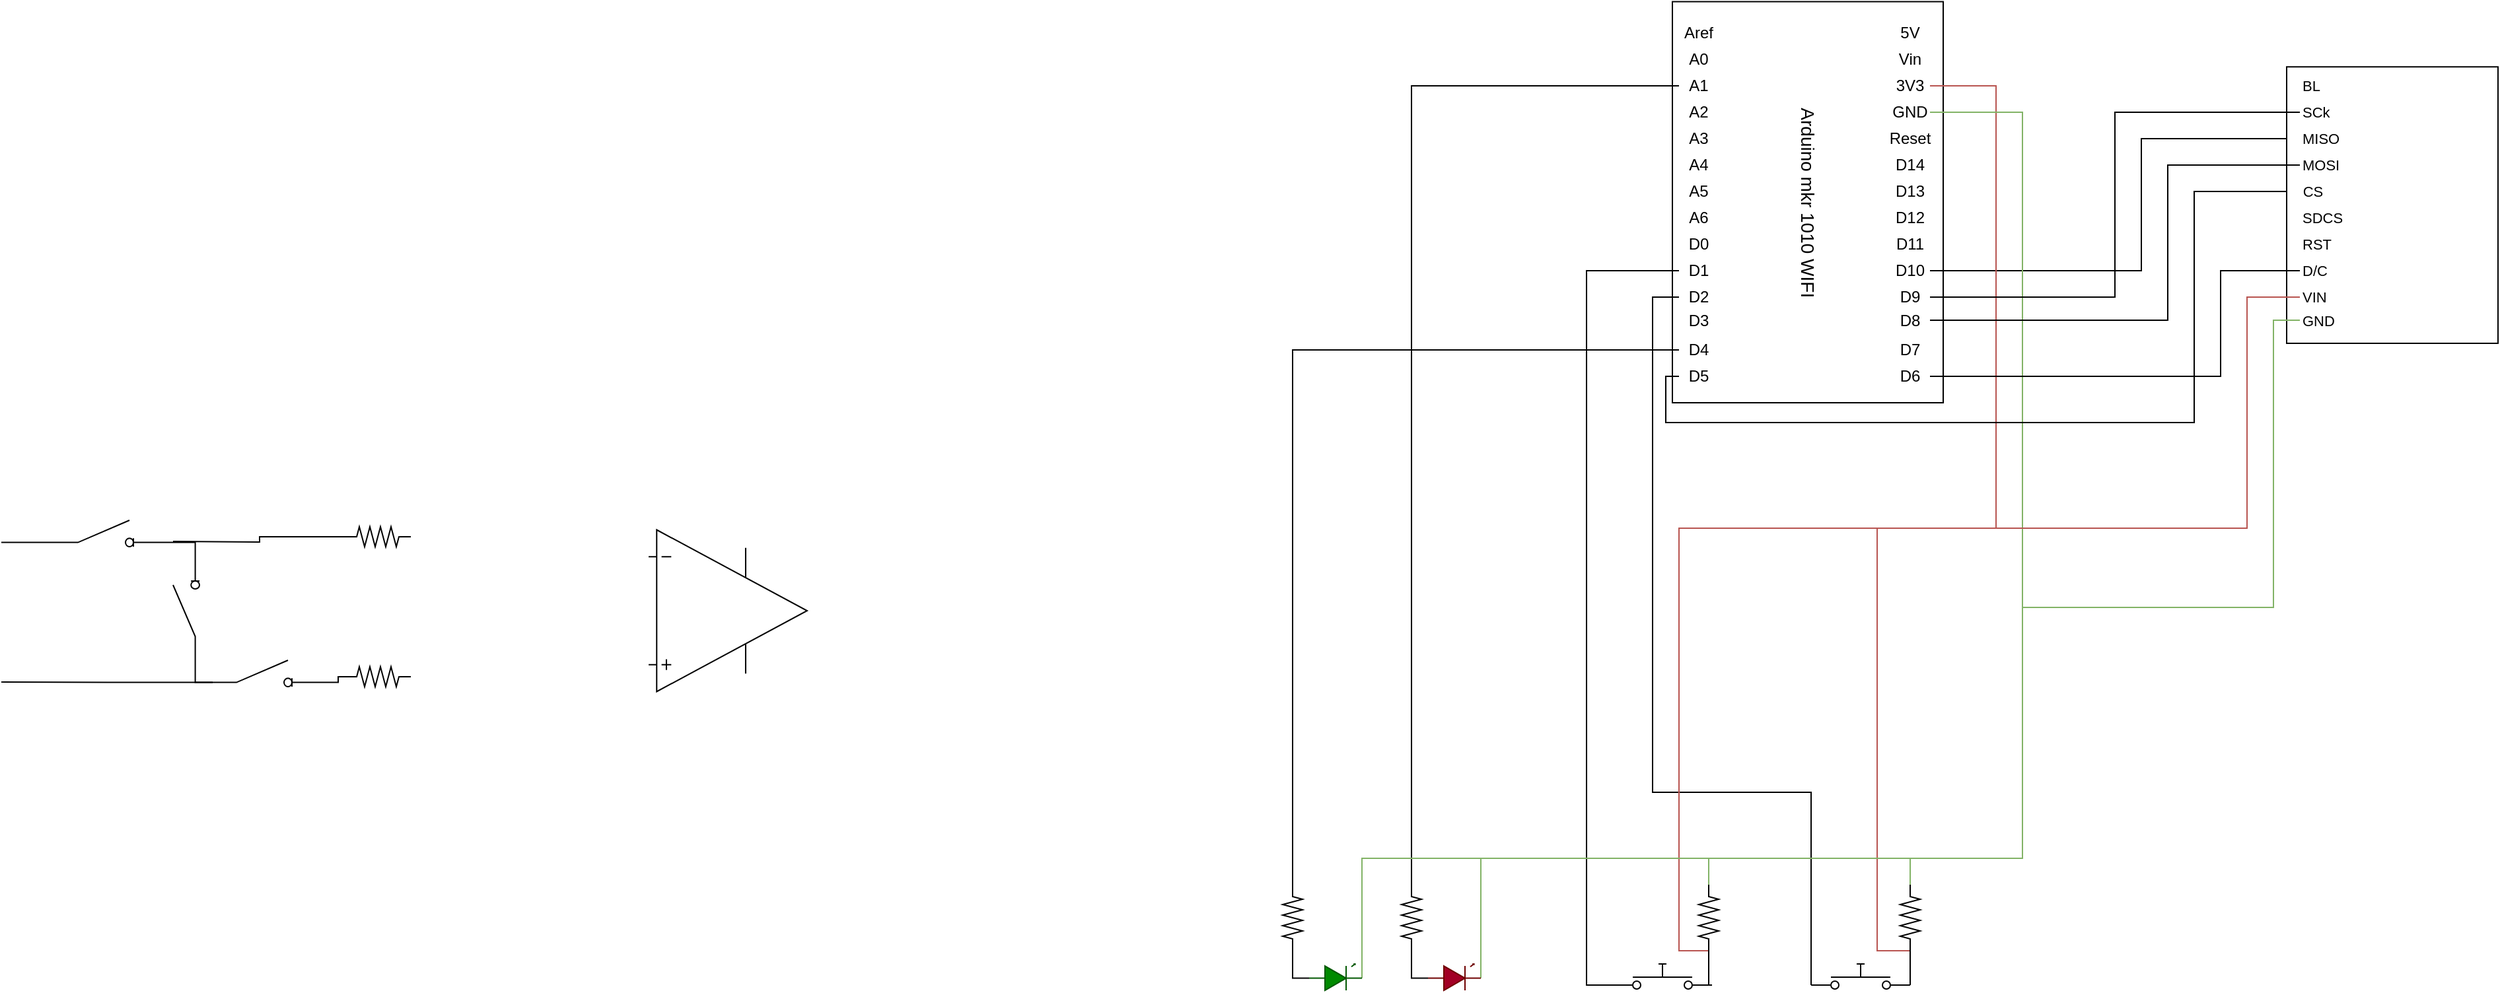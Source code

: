 <mxfile version="24.5.4" type="github">
  <diagram name="Página-1" id="5d95kLvl6dGAR32-FWxD">
    <mxGraphModel dx="2382" dy="574" grid="1" gridSize="10" guides="1" tooltips="1" connect="1" arrows="1" fold="1" page="1" pageScale="1" pageWidth="1169" pageHeight="827" math="0" shadow="0">
      <root>
        <mxCell id="0" />
        <mxCell id="1" parent="0" />
        <mxCell id="rR53AWfGrKb5a4v8AFu8-1" value="&lt;font style=&quot;font-size: 14px;&quot;&gt;Arduino mkr 1010 WIFI&lt;/font&gt;" style="rounded=0;whiteSpace=wrap;html=1;rotation=90;" parent="1" vertex="1">
          <mxGeometry x="425.63" y="70.63" width="303.75" height="205" as="geometry" />
        </mxCell>
        <mxCell id="rR53AWfGrKb5a4v8AFu8-4" value="Aref" style="text;html=1;align=center;verticalAlign=middle;whiteSpace=wrap;rounded=0;" parent="1" vertex="1">
          <mxGeometry x="480" y="40" width="30" height="10" as="geometry" />
        </mxCell>
        <mxCell id="rR53AWfGrKb5a4v8AFu8-6" value="A0" style="text;html=1;align=center;verticalAlign=middle;whiteSpace=wrap;rounded=0;" parent="1" vertex="1">
          <mxGeometry x="480" y="60" width="30" height="10" as="geometry" />
        </mxCell>
        <mxCell id="rR53AWfGrKb5a4v8AFu8-9" value="A1" style="text;html=1;align=center;verticalAlign=middle;whiteSpace=wrap;rounded=0;" parent="1" vertex="1">
          <mxGeometry x="480" y="80" width="30" height="10" as="geometry" />
        </mxCell>
        <mxCell id="rR53AWfGrKb5a4v8AFu8-10" value="A2" style="text;html=1;align=center;verticalAlign=middle;whiteSpace=wrap;rounded=0;" parent="1" vertex="1">
          <mxGeometry x="480" y="100" width="30" height="10" as="geometry" />
        </mxCell>
        <mxCell id="rR53AWfGrKb5a4v8AFu8-11" value="A3" style="text;html=1;align=center;verticalAlign=middle;whiteSpace=wrap;rounded=0;" parent="1" vertex="1">
          <mxGeometry x="480" y="120" width="30" height="10" as="geometry" />
        </mxCell>
        <mxCell id="rR53AWfGrKb5a4v8AFu8-12" value="A4" style="text;html=1;align=center;verticalAlign=middle;whiteSpace=wrap;rounded=0;" parent="1" vertex="1">
          <mxGeometry x="480" y="140" width="30" height="10" as="geometry" />
        </mxCell>
        <mxCell id="rR53AWfGrKb5a4v8AFu8-13" value="A5" style="text;html=1;align=center;verticalAlign=middle;whiteSpace=wrap;rounded=0;" parent="1" vertex="1">
          <mxGeometry x="480" y="160" width="30" height="10" as="geometry" />
        </mxCell>
        <mxCell id="rR53AWfGrKb5a4v8AFu8-14" value="A6" style="text;html=1;align=center;verticalAlign=middle;whiteSpace=wrap;rounded=0;" parent="1" vertex="1">
          <mxGeometry x="480" y="180" width="30" height="10" as="geometry" />
        </mxCell>
        <mxCell id="rR53AWfGrKb5a4v8AFu8-15" value="D0" style="text;html=1;align=center;verticalAlign=middle;whiteSpace=wrap;rounded=0;" parent="1" vertex="1">
          <mxGeometry x="480" y="200" width="30" height="10" as="geometry" />
        </mxCell>
        <mxCell id="rR53AWfGrKb5a4v8AFu8-16" value="D1" style="text;html=1;align=center;verticalAlign=middle;whiteSpace=wrap;rounded=0;" parent="1" vertex="1">
          <mxGeometry x="480" y="220" width="30" height="10" as="geometry" />
        </mxCell>
        <mxCell id="rR53AWfGrKb5a4v8AFu8-17" value="D4" style="text;html=1;align=center;verticalAlign=middle;whiteSpace=wrap;rounded=0;" parent="1" vertex="1">
          <mxGeometry x="480" y="280" width="30" height="10" as="geometry" />
        </mxCell>
        <mxCell id="_qbUHxkLgN3xC-jLI9oE-16" style="edgeStyle=orthogonalEdgeStyle;rounded=0;orthogonalLoop=1;jettySize=auto;html=1;exitX=0;exitY=0.5;exitDx=0;exitDy=0;entryX=0;entryY=0.8;entryDx=0;entryDy=0;strokeColor=default;align=center;verticalAlign=middle;fontFamily=Helvetica;fontSize=11;fontColor=default;labelBackgroundColor=default;endArrow=none;endFill=0;" edge="1" parent="1" source="rR53AWfGrKb5a4v8AFu8-16" target="_qbUHxkLgN3xC-jLI9oE-8">
          <mxGeometry relative="1" as="geometry" />
        </mxCell>
        <mxCell id="rR53AWfGrKb5a4v8AFu8-18" value="D2" style="text;html=1;align=center;verticalAlign=middle;whiteSpace=wrap;rounded=0;" parent="1" vertex="1">
          <mxGeometry x="480" y="240" width="30" height="10" as="geometry" />
        </mxCell>
        <mxCell id="rR53AWfGrKb5a4v8AFu8-19" value="D3" style="text;html=1;align=center;verticalAlign=middle;whiteSpace=wrap;rounded=0;" parent="1" vertex="1">
          <mxGeometry x="480" y="257.5" width="30" height="10" as="geometry" />
        </mxCell>
        <mxCell id="rR53AWfGrKb5a4v8AFu8-22" value="D5" style="text;html=1;align=center;verticalAlign=middle;whiteSpace=wrap;rounded=0;" parent="1" vertex="1">
          <mxGeometry x="480" y="300" width="30" height="10" as="geometry" />
        </mxCell>
        <mxCell id="rR53AWfGrKb5a4v8AFu8-23" value="5V" style="text;html=1;align=center;verticalAlign=middle;whiteSpace=wrap;rounded=0;" parent="1" vertex="1">
          <mxGeometry x="640" y="40" width="30" height="10" as="geometry" />
        </mxCell>
        <mxCell id="rR53AWfGrKb5a4v8AFu8-24" value="Vin" style="text;html=1;align=center;verticalAlign=middle;whiteSpace=wrap;rounded=0;" parent="1" vertex="1">
          <mxGeometry x="640" y="60" width="30" height="10" as="geometry" />
        </mxCell>
        <mxCell id="_qbUHxkLgN3xC-jLI9oE-14" style="edgeStyle=orthogonalEdgeStyle;rounded=0;orthogonalLoop=1;jettySize=auto;html=1;exitX=1;exitY=0.5;exitDx=0;exitDy=0;strokeColor=#b85450;align=center;verticalAlign=middle;fontFamily=Helvetica;fontSize=11;fontColor=default;labelBackgroundColor=default;endArrow=none;endFill=0;fillColor=#f8cecc;" edge="1" parent="1" source="rR53AWfGrKb5a4v8AFu8-25">
          <mxGeometry relative="1" as="geometry">
            <mxPoint x="720" y="120" as="targetPoint" />
            <Array as="points">
              <mxPoint x="720" y="85" />
            </Array>
          </mxGeometry>
        </mxCell>
        <mxCell id="rR53AWfGrKb5a4v8AFu8-25" value="3V3" style="text;html=1;align=center;verticalAlign=middle;whiteSpace=wrap;rounded=0;" parent="1" vertex="1">
          <mxGeometry x="640" y="80" width="30" height="10" as="geometry" />
        </mxCell>
        <mxCell id="rR53AWfGrKb5a4v8AFu8-26" value="GND" style="text;html=1;align=center;verticalAlign=middle;whiteSpace=wrap;rounded=0;" parent="1" vertex="1">
          <mxGeometry x="640" y="100" width="30" height="10" as="geometry" />
        </mxCell>
        <mxCell id="rR53AWfGrKb5a4v8AFu8-27" value="Reset" style="text;html=1;align=center;verticalAlign=middle;whiteSpace=wrap;rounded=0;" parent="1" vertex="1">
          <mxGeometry x="640" y="120" width="30" height="10" as="geometry" />
        </mxCell>
        <mxCell id="rR53AWfGrKb5a4v8AFu8-28" value="D14" style="text;html=1;align=center;verticalAlign=middle;whiteSpace=wrap;rounded=0;" parent="1" vertex="1">
          <mxGeometry x="640" y="140" width="30" height="10" as="geometry" />
        </mxCell>
        <mxCell id="rR53AWfGrKb5a4v8AFu8-29" value="D13" style="text;html=1;align=center;verticalAlign=middle;whiteSpace=wrap;rounded=0;" parent="1" vertex="1">
          <mxGeometry x="640" y="160" width="30" height="10" as="geometry" />
        </mxCell>
        <mxCell id="rR53AWfGrKb5a4v8AFu8-30" value="D12" style="text;html=1;align=center;verticalAlign=middle;whiteSpace=wrap;rounded=0;" parent="1" vertex="1">
          <mxGeometry x="640" y="180" width="30" height="10" as="geometry" />
        </mxCell>
        <mxCell id="rR53AWfGrKb5a4v8AFu8-31" value="D11" style="text;html=1;align=center;verticalAlign=middle;whiteSpace=wrap;rounded=0;" parent="1" vertex="1">
          <mxGeometry x="640" y="200" width="30" height="10" as="geometry" />
        </mxCell>
        <mxCell id="_qbUHxkLgN3xC-jLI9oE-62" style="edgeStyle=orthogonalEdgeStyle;rounded=0;orthogonalLoop=1;jettySize=auto;html=1;exitX=1;exitY=0.5;exitDx=0;exitDy=0;entryX=0;entryY=0.5;entryDx=0;entryDy=0;strokeColor=default;align=center;verticalAlign=middle;fontFamily=Helvetica;fontSize=11;fontColor=default;labelBackgroundColor=default;endArrow=none;endFill=0;" edge="1" parent="1" source="rR53AWfGrKb5a4v8AFu8-32" target="_qbUHxkLgN3xC-jLI9oE-49">
          <mxGeometry relative="1" as="geometry">
            <Array as="points">
              <mxPoint x="830" y="225" />
              <mxPoint x="830" y="125" />
            </Array>
          </mxGeometry>
        </mxCell>
        <mxCell id="rR53AWfGrKb5a4v8AFu8-32" value="D10" style="text;html=1;align=center;verticalAlign=middle;whiteSpace=wrap;rounded=0;" parent="1" vertex="1">
          <mxGeometry x="640" y="220" width="30" height="10" as="geometry" />
        </mxCell>
        <mxCell id="rR53AWfGrKb5a4v8AFu8-34" value="D9" style="text;html=1;align=center;verticalAlign=middle;whiteSpace=wrap;rounded=0;" parent="1" vertex="1">
          <mxGeometry x="640" y="240" width="30" height="10" as="geometry" />
        </mxCell>
        <mxCell id="rR53AWfGrKb5a4v8AFu8-35" value="D6" style="text;html=1;align=center;verticalAlign=middle;whiteSpace=wrap;rounded=0;" parent="1" vertex="1">
          <mxGeometry x="640" y="300" width="30" height="10" as="geometry" />
        </mxCell>
        <mxCell id="rR53AWfGrKb5a4v8AFu8-36" value="D7" style="text;html=1;align=center;verticalAlign=middle;whiteSpace=wrap;rounded=0;" parent="1" vertex="1">
          <mxGeometry x="640" y="280" width="30" height="10" as="geometry" />
        </mxCell>
        <mxCell id="rR53AWfGrKb5a4v8AFu8-37" value="D8" style="text;html=1;align=center;verticalAlign=middle;whiteSpace=wrap;rounded=0;" parent="1" vertex="1">
          <mxGeometry x="640" y="257.5" width="30" height="10" as="geometry" />
        </mxCell>
        <mxCell id="_qbUHxkLgN3xC-jLI9oE-17" style="edgeStyle=orthogonalEdgeStyle;rounded=0;orthogonalLoop=1;jettySize=auto;html=1;exitX=0;exitY=0.8;exitDx=0;exitDy=0;entryX=0;entryY=0.5;entryDx=0;entryDy=0;strokeColor=default;align=center;verticalAlign=middle;fontFamily=Helvetica;fontSize=11;fontColor=default;labelBackgroundColor=default;endArrow=none;endFill=0;" edge="1" parent="1" source="_qbUHxkLgN3xC-jLI9oE-2" target="rR53AWfGrKb5a4v8AFu8-18">
          <mxGeometry relative="1" as="geometry">
            <Array as="points">
              <mxPoint x="580" y="620" />
              <mxPoint x="460" y="620" />
              <mxPoint x="460" y="245" />
            </Array>
          </mxGeometry>
        </mxCell>
        <mxCell id="_qbUHxkLgN3xC-jLI9oE-2" value="" style="html=1;shape=mxgraph.electrical.electro-mechanical.pushbutton;aspect=fixed;elSwitchState=off;" vertex="1" parent="1">
          <mxGeometry x="580" y="750" width="75" height="20" as="geometry" />
        </mxCell>
        <mxCell id="_qbUHxkLgN3xC-jLI9oE-12" style="edgeStyle=orthogonalEdgeStyle;rounded=0;orthogonalLoop=1;jettySize=auto;html=1;exitX=0;exitY=0.5;exitDx=0;exitDy=0;exitPerimeter=0;strokeColor=#82b366;align=center;verticalAlign=middle;fontFamily=Helvetica;fontSize=11;fontColor=default;labelBackgroundColor=default;endArrow=none;endFill=0;fillColor=#d5e8d4;" edge="1" parent="1" source="_qbUHxkLgN3xC-jLI9oE-3">
          <mxGeometry relative="1" as="geometry">
            <mxPoint x="655" y="670" as="targetPoint" />
          </mxGeometry>
        </mxCell>
        <mxCell id="_qbUHxkLgN3xC-jLI9oE-15" style="edgeStyle=orthogonalEdgeStyle;rounded=0;orthogonalLoop=1;jettySize=auto;html=1;exitX=1;exitY=0.5;exitDx=0;exitDy=0;exitPerimeter=0;strokeColor=#b85450;align=center;verticalAlign=middle;fontFamily=Helvetica;fontSize=11;fontColor=default;labelBackgroundColor=default;endArrow=none;endFill=0;fillColor=#f8cecc;" edge="1" parent="1" source="_qbUHxkLgN3xC-jLI9oE-3">
          <mxGeometry relative="1" as="geometry">
            <mxPoint x="620" y="420" as="targetPoint" />
            <Array as="points">
              <mxPoint x="630" y="740" />
              <mxPoint x="630" y="420" />
            </Array>
          </mxGeometry>
        </mxCell>
        <mxCell id="_qbUHxkLgN3xC-jLI9oE-3" value="" style="pointerEvents=1;verticalLabelPosition=bottom;shadow=0;dashed=0;align=center;html=1;verticalAlign=top;shape=mxgraph.electrical.resistors.resistor_2;direction=south;" vertex="1" parent="1">
          <mxGeometry x="647.5" y="690" width="15" height="50" as="geometry" />
        </mxCell>
        <mxCell id="_qbUHxkLgN3xC-jLI9oE-4" style="edgeStyle=orthogonalEdgeStyle;rounded=0;orthogonalLoop=1;jettySize=auto;html=1;exitX=1;exitY=0.8;exitDx=0;exitDy=0;entryX=1;entryY=0.5;entryDx=0;entryDy=0;entryPerimeter=0;endArrow=none;endFill=0;" edge="1" parent="1" source="_qbUHxkLgN3xC-jLI9oE-2" target="_qbUHxkLgN3xC-jLI9oE-3">
          <mxGeometry relative="1" as="geometry" />
        </mxCell>
        <mxCell id="_qbUHxkLgN3xC-jLI9oE-5" style="edgeStyle=orthogonalEdgeStyle;rounded=0;orthogonalLoop=1;jettySize=auto;html=1;exitX=1;exitY=0.5;exitDx=0;exitDy=0;strokeColor=#82b366;align=center;verticalAlign=middle;fontFamily=Helvetica;fontSize=11;fontColor=default;labelBackgroundColor=default;endArrow=none;endFill=0;fillColor=#d5e8d4;entryX=0;entryY=0.5;entryDx=0;entryDy=0;entryPerimeter=0;" edge="1" parent="1" source="rR53AWfGrKb5a4v8AFu8-26" target="_qbUHxkLgN3xC-jLI9oE-9">
          <mxGeometry relative="1" as="geometry">
            <mxPoint x="655" y="700" as="targetPoint" />
            <Array as="points">
              <mxPoint x="740" y="105" />
              <mxPoint x="740" y="670" />
              <mxPoint x="503" y="670" />
            </Array>
          </mxGeometry>
        </mxCell>
        <mxCell id="_qbUHxkLgN3xC-jLI9oE-8" value="" style="html=1;shape=mxgraph.electrical.electro-mechanical.pushbutton;aspect=fixed;elSwitchState=off;" vertex="1" parent="1">
          <mxGeometry x="430" y="750" width="75" height="20" as="geometry" />
        </mxCell>
        <mxCell id="_qbUHxkLgN3xC-jLI9oE-13" style="edgeStyle=orthogonalEdgeStyle;rounded=0;orthogonalLoop=1;jettySize=auto;html=1;exitX=1;exitY=0.5;exitDx=0;exitDy=0;exitPerimeter=0;strokeColor=#b85450;align=center;verticalAlign=middle;fontFamily=Helvetica;fontSize=11;fontColor=default;labelBackgroundColor=default;endArrow=none;endFill=0;fillColor=#f8cecc;" edge="1" parent="1" source="_qbUHxkLgN3xC-jLI9oE-9">
          <mxGeometry relative="1" as="geometry">
            <mxPoint x="720" y="120" as="targetPoint" />
            <Array as="points">
              <mxPoint x="480" y="740" />
              <mxPoint x="480" y="420" />
              <mxPoint x="720" y="420" />
            </Array>
          </mxGeometry>
        </mxCell>
        <mxCell id="_qbUHxkLgN3xC-jLI9oE-9" value="" style="pointerEvents=1;verticalLabelPosition=bottom;shadow=0;dashed=0;align=center;html=1;verticalAlign=top;shape=mxgraph.electrical.resistors.resistor_2;direction=south;" vertex="1" parent="1">
          <mxGeometry x="495" y="690" width="15" height="50" as="geometry" />
        </mxCell>
        <mxCell id="_qbUHxkLgN3xC-jLI9oE-10" style="edgeStyle=orthogonalEdgeStyle;rounded=0;orthogonalLoop=1;jettySize=auto;html=1;exitX=1;exitY=0.8;exitDx=0;exitDy=0;entryX=1;entryY=0.5;entryDx=0;entryDy=0;entryPerimeter=0;endArrow=none;endFill=0;" edge="1" parent="1" source="_qbUHxkLgN3xC-jLI9oE-8" target="_qbUHxkLgN3xC-jLI9oE-9">
          <mxGeometry relative="1" as="geometry" />
        </mxCell>
        <mxCell id="_qbUHxkLgN3xC-jLI9oE-21" style="edgeStyle=orthogonalEdgeStyle;rounded=0;orthogonalLoop=1;jettySize=auto;html=1;exitX=1;exitY=0.54;exitDx=0;exitDy=0;exitPerimeter=0;strokeColor=#82b366;align=center;verticalAlign=middle;fontFamily=Helvetica;fontSize=11;fontColor=default;labelBackgroundColor=default;endArrow=none;endFill=0;fillColor=#d5e8d4;" edge="1" parent="1" source="_qbUHxkLgN3xC-jLI9oE-18">
          <mxGeometry relative="1" as="geometry">
            <mxPoint x="510" y="670" as="targetPoint" />
            <Array as="points">
              <mxPoint x="330" y="670" />
            </Array>
          </mxGeometry>
        </mxCell>
        <mxCell id="_qbUHxkLgN3xC-jLI9oE-18" value="" style="verticalLabelPosition=bottom;shadow=0;dashed=0;align=center;html=1;verticalAlign=top;shape=mxgraph.electrical.opto_electronics.led_1;pointerEvents=1;fontFamily=Helvetica;fontSize=11;fontColor=#ffffff;labelBackgroundColor=default;fillColor=#a20025;strokeColor=#6F0000;" vertex="1" parent="1">
          <mxGeometry x="290" y="750" width="40" height="20" as="geometry" />
        </mxCell>
        <mxCell id="_qbUHxkLgN3xC-jLI9oE-19" value="" style="pointerEvents=1;verticalLabelPosition=bottom;shadow=0;dashed=0;align=center;html=1;verticalAlign=top;shape=mxgraph.electrical.resistors.resistor_2;direction=south;" vertex="1" parent="1">
          <mxGeometry x="270" y="690" width="15" height="50" as="geometry" />
        </mxCell>
        <mxCell id="_qbUHxkLgN3xC-jLI9oE-20" style="edgeStyle=orthogonalEdgeStyle;rounded=0;orthogonalLoop=1;jettySize=auto;html=1;exitX=0;exitY=0.54;exitDx=0;exitDy=0;exitPerimeter=0;entryX=1;entryY=0.5;entryDx=0;entryDy=0;entryPerimeter=0;strokeColor=default;align=center;verticalAlign=middle;fontFamily=Helvetica;fontSize=11;fontColor=default;labelBackgroundColor=default;endArrow=none;endFill=0;" edge="1" parent="1" source="_qbUHxkLgN3xC-jLI9oE-18" target="_qbUHxkLgN3xC-jLI9oE-19">
          <mxGeometry relative="1" as="geometry" />
        </mxCell>
        <mxCell id="_qbUHxkLgN3xC-jLI9oE-22" style="edgeStyle=orthogonalEdgeStyle;rounded=0;orthogonalLoop=1;jettySize=auto;html=1;exitX=0;exitY=0.5;exitDx=0;exitDy=0;entryX=0;entryY=0.5;entryDx=0;entryDy=0;entryPerimeter=0;strokeColor=default;align=center;verticalAlign=middle;fontFamily=Helvetica;fontSize=11;fontColor=default;labelBackgroundColor=default;endArrow=none;endFill=0;" edge="1" parent="1" source="rR53AWfGrKb5a4v8AFu8-9" target="_qbUHxkLgN3xC-jLI9oE-19">
          <mxGeometry relative="1" as="geometry" />
        </mxCell>
        <mxCell id="_qbUHxkLgN3xC-jLI9oE-26" style="edgeStyle=orthogonalEdgeStyle;rounded=0;orthogonalLoop=1;jettySize=auto;html=1;exitX=1;exitY=0.54;exitDx=0;exitDy=0;exitPerimeter=0;strokeColor=#82b366;align=center;verticalAlign=middle;fontFamily=Helvetica;fontSize=11;fontColor=default;labelBackgroundColor=default;endArrow=none;endFill=0;fillColor=#d5e8d4;" edge="1" parent="1" source="_qbUHxkLgN3xC-jLI9oE-23">
          <mxGeometry relative="1" as="geometry">
            <mxPoint x="330" y="670" as="targetPoint" />
            <Array as="points">
              <mxPoint x="240" y="670" />
            </Array>
          </mxGeometry>
        </mxCell>
        <mxCell id="_qbUHxkLgN3xC-jLI9oE-23" value="" style="verticalLabelPosition=bottom;shadow=0;dashed=0;align=center;html=1;verticalAlign=top;shape=mxgraph.electrical.opto_electronics.led_1;pointerEvents=1;fontFamily=Helvetica;fontSize=11;fontColor=#ffffff;labelBackgroundColor=default;fillColor=#008a00;strokeColor=#005700;" vertex="1" parent="1">
          <mxGeometry x="200" y="750" width="40" height="20" as="geometry" />
        </mxCell>
        <mxCell id="_qbUHxkLgN3xC-jLI9oE-27" style="edgeStyle=orthogonalEdgeStyle;rounded=0;orthogonalLoop=1;jettySize=auto;html=1;exitX=0;exitY=0.5;exitDx=0;exitDy=0;exitPerimeter=0;entryX=0;entryY=0.5;entryDx=0;entryDy=0;strokeColor=default;align=center;verticalAlign=middle;fontFamily=Helvetica;fontSize=11;fontColor=default;labelBackgroundColor=default;endArrow=none;endFill=0;" edge="1" parent="1" source="_qbUHxkLgN3xC-jLI9oE-24" target="rR53AWfGrKb5a4v8AFu8-17">
          <mxGeometry relative="1" as="geometry">
            <Array as="points">
              <mxPoint x="187" y="285" />
            </Array>
          </mxGeometry>
        </mxCell>
        <mxCell id="_qbUHxkLgN3xC-jLI9oE-24" value="" style="pointerEvents=1;verticalLabelPosition=bottom;shadow=0;dashed=0;align=center;html=1;verticalAlign=top;shape=mxgraph.electrical.resistors.resistor_2;direction=south;" vertex="1" parent="1">
          <mxGeometry x="180" y="690" width="15" height="50" as="geometry" />
        </mxCell>
        <mxCell id="_qbUHxkLgN3xC-jLI9oE-25" style="edgeStyle=orthogonalEdgeStyle;rounded=0;orthogonalLoop=1;jettySize=auto;html=1;exitX=0;exitY=0.54;exitDx=0;exitDy=0;exitPerimeter=0;entryX=1;entryY=0.5;entryDx=0;entryDy=0;entryPerimeter=0;strokeColor=default;align=center;verticalAlign=middle;fontFamily=Helvetica;fontSize=11;fontColor=default;labelBackgroundColor=default;endArrow=none;endFill=0;" edge="1" parent="1" source="_qbUHxkLgN3xC-jLI9oE-23" target="_qbUHxkLgN3xC-jLI9oE-24">
          <mxGeometry relative="1" as="geometry" />
        </mxCell>
        <mxCell id="_qbUHxkLgN3xC-jLI9oE-28" value="" style="rounded=0;whiteSpace=wrap;html=1;fontFamily=Helvetica;fontSize=11;fontColor=default;labelBackgroundColor=default;align=left;" vertex="1" parent="1">
          <mxGeometry x="940" y="70.63" width="160" height="209.37" as="geometry" />
        </mxCell>
        <mxCell id="_qbUHxkLgN3xC-jLI9oE-29" value="BL" style="text;html=1;align=left;verticalAlign=middle;whiteSpace=wrap;rounded=0;fontFamily=Helvetica;fontSize=11;fontColor=default;labelBackgroundColor=default;" vertex="1" parent="1">
          <mxGeometry x="950" y="80" width="40" height="10" as="geometry" />
        </mxCell>
        <mxCell id="_qbUHxkLgN3xC-jLI9oE-65" style="edgeStyle=orthogonalEdgeStyle;rounded=0;orthogonalLoop=1;jettySize=auto;html=1;exitX=0;exitY=0.5;exitDx=0;exitDy=0;entryX=1;entryY=0.5;entryDx=0;entryDy=0;strokeColor=default;align=center;verticalAlign=middle;fontFamily=Helvetica;fontSize=11;fontColor=default;labelBackgroundColor=default;endArrow=none;endFill=0;" edge="1" parent="1" source="_qbUHxkLgN3xC-jLI9oE-45" target="rR53AWfGrKb5a4v8AFu8-35">
          <mxGeometry relative="1" as="geometry">
            <Array as="points">
              <mxPoint x="890" y="225" />
              <mxPoint x="890" y="305" />
            </Array>
          </mxGeometry>
        </mxCell>
        <mxCell id="_qbUHxkLgN3xC-jLI9oE-45" value="D/C" style="text;html=1;align=left;verticalAlign=middle;whiteSpace=wrap;rounded=0;fontFamily=Helvetica;fontSize=11;fontColor=default;labelBackgroundColor=default;" vertex="1" parent="1">
          <mxGeometry x="950" y="220" width="40" height="10" as="geometry" />
        </mxCell>
        <mxCell id="_qbUHxkLgN3xC-jLI9oE-64" style="edgeStyle=orthogonalEdgeStyle;rounded=0;orthogonalLoop=1;jettySize=auto;html=1;exitX=0;exitY=0.5;exitDx=0;exitDy=0;entryX=0;entryY=0.5;entryDx=0;entryDy=0;strokeColor=default;align=center;verticalAlign=middle;fontFamily=Helvetica;fontSize=11;fontColor=default;labelBackgroundColor=default;endArrow=none;endFill=0;" edge="1" parent="1" source="_qbUHxkLgN3xC-jLI9oE-46" target="rR53AWfGrKb5a4v8AFu8-22">
          <mxGeometry relative="1" as="geometry">
            <Array as="points">
              <mxPoint x="870" y="165" />
              <mxPoint x="870" y="340" />
              <mxPoint x="470" y="340" />
              <mxPoint x="470" y="305" />
            </Array>
          </mxGeometry>
        </mxCell>
        <mxCell id="_qbUHxkLgN3xC-jLI9oE-46" value="CS" style="text;html=1;align=center;verticalAlign=middle;whiteSpace=wrap;rounded=0;fontFamily=Helvetica;fontSize=11;fontColor=default;labelBackgroundColor=default;" vertex="1" parent="1">
          <mxGeometry x="940" y="160" width="40" height="10" as="geometry" />
        </mxCell>
        <mxCell id="_qbUHxkLgN3xC-jLI9oE-61" style="edgeStyle=orthogonalEdgeStyle;rounded=0;orthogonalLoop=1;jettySize=auto;html=1;exitX=0;exitY=0.5;exitDx=0;exitDy=0;entryX=1;entryY=0.5;entryDx=0;entryDy=0;strokeColor=default;align=center;verticalAlign=middle;fontFamily=Helvetica;fontSize=11;fontColor=default;labelBackgroundColor=default;endArrow=none;endFill=0;" edge="1" parent="1" source="_qbUHxkLgN3xC-jLI9oE-47" target="rR53AWfGrKb5a4v8AFu8-34">
          <mxGeometry relative="1" as="geometry" />
        </mxCell>
        <mxCell id="_qbUHxkLgN3xC-jLI9oE-47" value="SCk" style="text;html=1;align=left;verticalAlign=middle;whiteSpace=wrap;rounded=0;fontFamily=Helvetica;fontSize=11;fontColor=default;labelBackgroundColor=default;" vertex="1" parent="1">
          <mxGeometry x="950" y="100" width="40" height="10" as="geometry" />
        </mxCell>
        <mxCell id="_qbUHxkLgN3xC-jLI9oE-66" style="edgeStyle=orthogonalEdgeStyle;rounded=0;orthogonalLoop=1;jettySize=auto;html=1;exitX=0;exitY=0.5;exitDx=0;exitDy=0;strokeColor=#b85450;align=center;verticalAlign=middle;fontFamily=Helvetica;fontSize=11;fontColor=default;labelBackgroundColor=default;endArrow=none;endFill=0;fillColor=#f8cecc;" edge="1" parent="1" source="_qbUHxkLgN3xC-jLI9oE-48">
          <mxGeometry relative="1" as="geometry">
            <mxPoint x="720" y="420" as="targetPoint" />
            <Array as="points">
              <mxPoint x="910" y="245" />
              <mxPoint x="910" y="420" />
            </Array>
          </mxGeometry>
        </mxCell>
        <mxCell id="_qbUHxkLgN3xC-jLI9oE-48" value="VIN" style="text;html=1;align=left;verticalAlign=middle;whiteSpace=wrap;rounded=0;fontFamily=Helvetica;fontSize=11;fontColor=default;labelBackgroundColor=default;" vertex="1" parent="1">
          <mxGeometry x="950" y="240" width="40" height="10" as="geometry" />
        </mxCell>
        <mxCell id="_qbUHxkLgN3xC-jLI9oE-49" value="MISO" style="text;html=1;align=left;verticalAlign=middle;whiteSpace=wrap;rounded=0;fontFamily=Helvetica;fontSize=11;fontColor=default;labelBackgroundColor=default;" vertex="1" parent="1">
          <mxGeometry x="950" y="120" width="40" height="10" as="geometry" />
        </mxCell>
        <mxCell id="_qbUHxkLgN3xC-jLI9oE-67" style="edgeStyle=orthogonalEdgeStyle;rounded=0;orthogonalLoop=1;jettySize=auto;html=1;exitX=0;exitY=0.5;exitDx=0;exitDy=0;strokeColor=#82b366;align=center;verticalAlign=middle;fontFamily=Helvetica;fontSize=11;fontColor=default;labelBackgroundColor=default;endArrow=none;endFill=0;fillColor=#d5e8d4;" edge="1" parent="1" source="_qbUHxkLgN3xC-jLI9oE-50">
          <mxGeometry relative="1" as="geometry">
            <mxPoint x="740" y="480" as="targetPoint" />
            <Array as="points">
              <mxPoint x="930" y="263" />
              <mxPoint x="930" y="480" />
            </Array>
          </mxGeometry>
        </mxCell>
        <mxCell id="_qbUHxkLgN3xC-jLI9oE-50" value="GND" style="text;html=1;align=left;verticalAlign=middle;whiteSpace=wrap;rounded=0;fontFamily=Helvetica;fontSize=11;fontColor=default;labelBackgroundColor=default;" vertex="1" parent="1">
          <mxGeometry x="950" y="257.5" width="40" height="10" as="geometry" />
        </mxCell>
        <mxCell id="_qbUHxkLgN3xC-jLI9oE-63" style="edgeStyle=orthogonalEdgeStyle;rounded=0;orthogonalLoop=1;jettySize=auto;html=1;exitX=0;exitY=0.5;exitDx=0;exitDy=0;entryX=1;entryY=0.5;entryDx=0;entryDy=0;strokeColor=default;align=center;verticalAlign=middle;fontFamily=Helvetica;fontSize=11;fontColor=default;labelBackgroundColor=default;endArrow=none;endFill=0;" edge="1" parent="1" source="_qbUHxkLgN3xC-jLI9oE-51" target="rR53AWfGrKb5a4v8AFu8-37">
          <mxGeometry relative="1" as="geometry">
            <Array as="points">
              <mxPoint x="850" y="145" />
              <mxPoint x="850" y="263" />
            </Array>
          </mxGeometry>
        </mxCell>
        <mxCell id="_qbUHxkLgN3xC-jLI9oE-51" value="MOSI" style="text;html=1;align=left;verticalAlign=middle;whiteSpace=wrap;rounded=0;fontFamily=Helvetica;fontSize=11;fontColor=default;labelBackgroundColor=default;" vertex="1" parent="1">
          <mxGeometry x="950" y="140" width="40" height="10" as="geometry" />
        </mxCell>
        <mxCell id="_qbUHxkLgN3xC-jLI9oE-52" value="SDCS" style="text;html=1;align=left;verticalAlign=middle;whiteSpace=wrap;rounded=0;fontFamily=Helvetica;fontSize=11;fontColor=default;labelBackgroundColor=default;" vertex="1" parent="1">
          <mxGeometry x="950" y="180" width="40" height="10" as="geometry" />
        </mxCell>
        <mxCell id="_qbUHxkLgN3xC-jLI9oE-53" value="RST" style="text;html=1;align=left;verticalAlign=middle;whiteSpace=wrap;rounded=0;fontFamily=Helvetica;fontSize=11;fontColor=default;labelBackgroundColor=default;" vertex="1" parent="1">
          <mxGeometry x="950" y="200" width="40" height="10" as="geometry" />
        </mxCell>
        <mxCell id="_qbUHxkLgN3xC-jLI9oE-186" style="edgeStyle=orthogonalEdgeStyle;rounded=0;orthogonalLoop=1;jettySize=auto;html=1;exitX=1;exitY=0.84;exitDx=0;exitDy=0;entryX=1;entryY=0.84;entryDx=0;entryDy=0;strokeColor=default;align=center;verticalAlign=middle;fontFamily=Helvetica;fontSize=11;fontColor=default;labelBackgroundColor=default;endArrow=none;endFill=0;" edge="1" parent="1" source="_qbUHxkLgN3xC-jLI9oE-181" target="_qbUHxkLgN3xC-jLI9oE-185">
          <mxGeometry relative="1" as="geometry">
            <Array as="points">
              <mxPoint x="-643" y="431" />
            </Array>
          </mxGeometry>
        </mxCell>
        <mxCell id="_qbUHxkLgN3xC-jLI9oE-191" style="edgeStyle=orthogonalEdgeStyle;rounded=0;orthogonalLoop=1;jettySize=auto;html=1;exitX=0;exitY=0.84;exitDx=0;exitDy=0;strokeColor=default;align=center;verticalAlign=middle;fontFamily=Helvetica;fontSize=11;fontColor=default;labelBackgroundColor=default;endArrow=none;endFill=0;" edge="1" parent="1" source="_qbUHxkLgN3xC-jLI9oE-181">
          <mxGeometry relative="1" as="geometry">
            <mxPoint x="-790" y="430.762" as="targetPoint" />
          </mxGeometry>
        </mxCell>
        <mxCell id="_qbUHxkLgN3xC-jLI9oE-181" value="" style="html=1;shape=mxgraph.electrical.electro-mechanical.switchDisconnector;aspect=fixed;elSwitchState=off;fontFamily=Helvetica;fontSize=11;fontColor=default;labelBackgroundColor=default;" vertex="1" parent="1">
          <mxGeometry x="-750" y="414" width="75" height="20" as="geometry" />
        </mxCell>
        <mxCell id="_qbUHxkLgN3xC-jLI9oE-190" style="edgeStyle=orthogonalEdgeStyle;rounded=0;orthogonalLoop=1;jettySize=auto;html=1;exitX=0;exitY=0.84;exitDx=0;exitDy=0;strokeColor=default;align=center;verticalAlign=middle;fontFamily=Helvetica;fontSize=11;fontColor=default;labelBackgroundColor=default;endArrow=none;endFill=0;" edge="1" parent="1" source="_qbUHxkLgN3xC-jLI9oE-182">
          <mxGeometry relative="1" as="geometry">
            <mxPoint x="-790" y="536.476" as="targetPoint" />
          </mxGeometry>
        </mxCell>
        <mxCell id="_qbUHxkLgN3xC-jLI9oE-194" style="edgeStyle=orthogonalEdgeStyle;rounded=0;orthogonalLoop=1;jettySize=auto;html=1;exitX=1;exitY=0.84;exitDx=0;exitDy=0;strokeColor=default;align=center;verticalAlign=middle;fontFamily=Helvetica;fontSize=11;fontColor=default;labelBackgroundColor=default;endArrow=none;endFill=0;" edge="1" parent="1" source="_qbUHxkLgN3xC-jLI9oE-182" target="_qbUHxkLgN3xC-jLI9oE-188">
          <mxGeometry relative="1" as="geometry" />
        </mxCell>
        <mxCell id="_qbUHxkLgN3xC-jLI9oE-182" value="" style="html=1;shape=mxgraph.electrical.electro-mechanical.switchDisconnector;aspect=fixed;elSwitchState=off;fontFamily=Helvetica;fontSize=11;fontColor=default;labelBackgroundColor=default;" vertex="1" parent="1">
          <mxGeometry x="-630" y="520" width="75" height="20" as="geometry" />
        </mxCell>
        <mxCell id="_qbUHxkLgN3xC-jLI9oE-189" style="edgeStyle=orthogonalEdgeStyle;rounded=0;orthogonalLoop=1;jettySize=auto;html=1;exitX=0;exitY=0.84;exitDx=0;exitDy=0;entryX=0;entryY=0.84;entryDx=0;entryDy=0;strokeColor=default;align=center;verticalAlign=middle;fontFamily=Helvetica;fontSize=11;fontColor=default;labelBackgroundColor=default;endArrow=none;endFill=0;" edge="1" parent="1" source="_qbUHxkLgN3xC-jLI9oE-185" target="_qbUHxkLgN3xC-jLI9oE-182">
          <mxGeometry relative="1" as="geometry">
            <Array as="points">
              <mxPoint x="-643" y="537" />
            </Array>
          </mxGeometry>
        </mxCell>
        <mxCell id="_qbUHxkLgN3xC-jLI9oE-185" value="" style="html=1;shape=mxgraph.electrical.electro-mechanical.switchDisconnector;aspect=fixed;elSwitchState=off;fontFamily=Helvetica;fontSize=11;fontColor=default;labelBackgroundColor=default;direction=north;" vertex="1" parent="1">
          <mxGeometry x="-660" y="445" width="20" height="75" as="geometry" />
        </mxCell>
        <mxCell id="_qbUHxkLgN3xC-jLI9oE-188" value="" style="pointerEvents=1;verticalLabelPosition=bottom;shadow=0;dashed=0;align=center;html=1;verticalAlign=top;shape=mxgraph.electrical.resistors.resistor_2;direction=west;" vertex="1" parent="1">
          <mxGeometry x="-530" y="525" width="50" height="15" as="geometry" />
        </mxCell>
        <mxCell id="_qbUHxkLgN3xC-jLI9oE-197" style="edgeStyle=orthogonalEdgeStyle;rounded=0;orthogonalLoop=1;jettySize=auto;html=1;exitX=1;exitY=0.5;exitDx=0;exitDy=0;exitPerimeter=0;strokeColor=default;align=center;verticalAlign=middle;fontFamily=Helvetica;fontSize=11;fontColor=default;labelBackgroundColor=default;endArrow=none;endFill=0;" edge="1" parent="1" source="_qbUHxkLgN3xC-jLI9oE-195">
          <mxGeometry relative="1" as="geometry">
            <mxPoint x="-660" y="430" as="targetPoint" />
          </mxGeometry>
        </mxCell>
        <mxCell id="_qbUHxkLgN3xC-jLI9oE-195" value="" style="pointerEvents=1;verticalLabelPosition=bottom;shadow=0;dashed=0;align=center;html=1;verticalAlign=top;shape=mxgraph.electrical.resistors.resistor_2;direction=west;" vertex="1" parent="1">
          <mxGeometry x="-530" y="419" width="50" height="15" as="geometry" />
        </mxCell>
        <mxCell id="_qbUHxkLgN3xC-jLI9oE-198" value="" style="verticalLabelPosition=bottom;shadow=0;dashed=0;align=center;html=1;verticalAlign=top;shape=mxgraph.electrical.abstract.operational_amp_1;fontFamily=Helvetica;fontSize=11;fontColor=default;labelBackgroundColor=default;" vertex="1" parent="1">
          <mxGeometry x="-300" y="421.25" width="120" height="122.5" as="geometry" />
        </mxCell>
      </root>
    </mxGraphModel>
  </diagram>
</mxfile>
